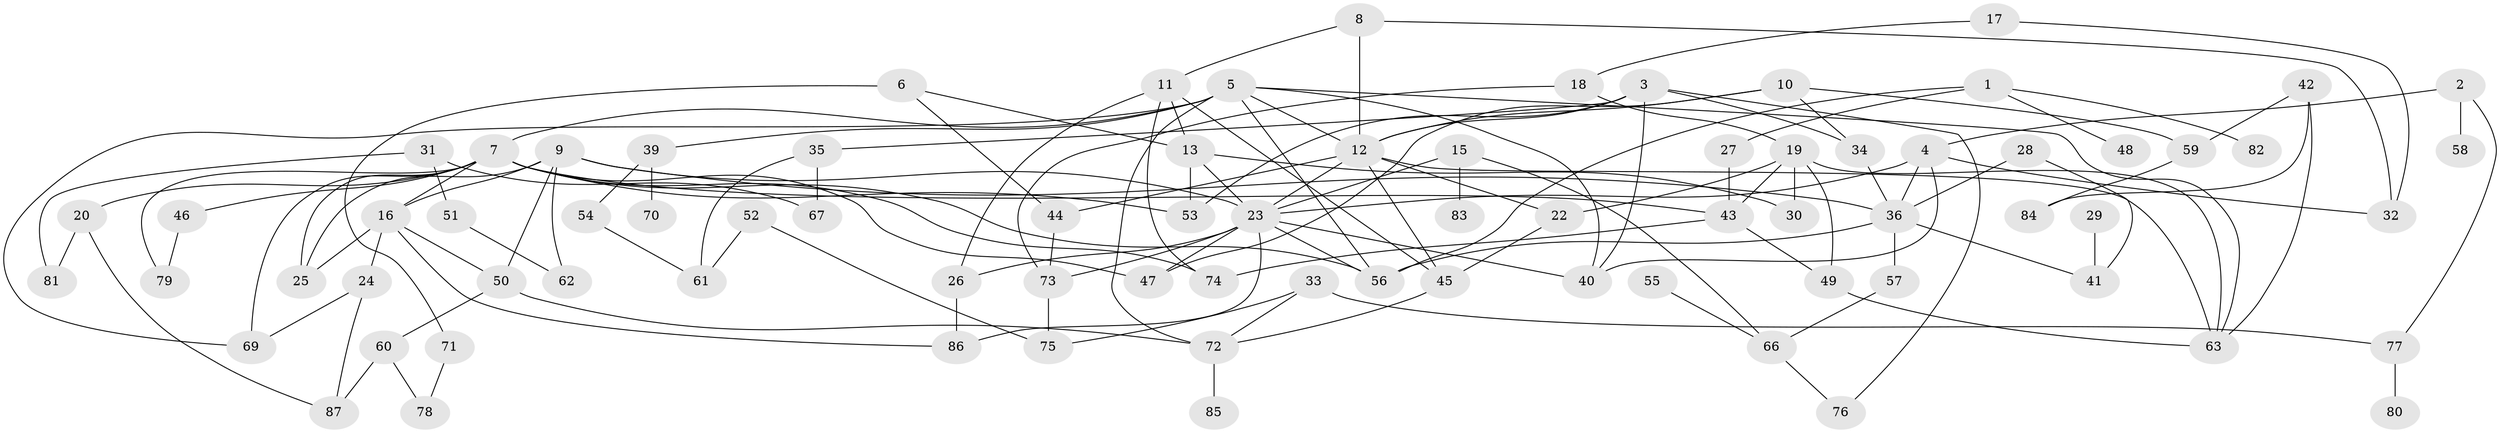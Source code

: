 // original degree distribution, {2: 0.2708333333333333, 3: 0.2708333333333333, 5: 0.0763888888888889, 4: 0.1388888888888889, 0: 0.04861111111111111, 1: 0.1527777777777778, 6: 0.013888888888888888, 7: 0.027777777777777776}
// Generated by graph-tools (version 1.1) at 2025/48/03/04/25 22:48:03]
// undirected, 80 vertices, 135 edges
graph export_dot {
  node [color=gray90,style=filled];
  1;
  2;
  3;
  4;
  5;
  6;
  7;
  8;
  9;
  10;
  11;
  12;
  13;
  15;
  16;
  17;
  18;
  19;
  20;
  22;
  23;
  24;
  25;
  26;
  27;
  28;
  29;
  30;
  31;
  32;
  33;
  34;
  35;
  36;
  39;
  40;
  41;
  42;
  43;
  44;
  45;
  46;
  47;
  48;
  49;
  50;
  51;
  52;
  53;
  54;
  55;
  56;
  57;
  58;
  59;
  60;
  61;
  62;
  63;
  66;
  67;
  69;
  70;
  71;
  72;
  73;
  74;
  75;
  76;
  77;
  78;
  79;
  80;
  81;
  82;
  83;
  84;
  85;
  86;
  87;
  1 -- 27 [weight=1.0];
  1 -- 48 [weight=1.0];
  1 -- 56 [weight=1.0];
  1 -- 82 [weight=1.0];
  2 -- 4 [weight=1.0];
  2 -- 58 [weight=1.0];
  2 -- 77 [weight=1.0];
  3 -- 12 [weight=1.0];
  3 -- 34 [weight=1.0];
  3 -- 35 [weight=1.0];
  3 -- 40 [weight=1.0];
  3 -- 53 [weight=1.0];
  3 -- 76 [weight=1.0];
  4 -- 23 [weight=1.0];
  4 -- 32 [weight=1.0];
  4 -- 36 [weight=1.0];
  4 -- 40 [weight=1.0];
  5 -- 7 [weight=2.0];
  5 -- 12 [weight=1.0];
  5 -- 39 [weight=1.0];
  5 -- 40 [weight=1.0];
  5 -- 56 [weight=1.0];
  5 -- 63 [weight=1.0];
  5 -- 69 [weight=1.0];
  5 -- 72 [weight=1.0];
  6 -- 13 [weight=1.0];
  6 -- 44 [weight=1.0];
  6 -- 71 [weight=1.0];
  7 -- 16 [weight=1.0];
  7 -- 20 [weight=1.0];
  7 -- 25 [weight=1.0];
  7 -- 43 [weight=1.0];
  7 -- 46 [weight=1.0];
  7 -- 47 [weight=1.0];
  7 -- 53 [weight=1.0];
  7 -- 56 [weight=1.0];
  7 -- 69 [weight=1.0];
  7 -- 74 [weight=1.0];
  7 -- 79 [weight=1.0];
  8 -- 11 [weight=1.0];
  8 -- 12 [weight=1.0];
  8 -- 32 [weight=1.0];
  9 -- 16 [weight=1.0];
  9 -- 23 [weight=1.0];
  9 -- 25 [weight=1.0];
  9 -- 36 [weight=1.0];
  9 -- 50 [weight=1.0];
  9 -- 62 [weight=1.0];
  10 -- 12 [weight=1.0];
  10 -- 34 [weight=1.0];
  10 -- 47 [weight=1.0];
  10 -- 59 [weight=1.0];
  11 -- 13 [weight=1.0];
  11 -- 26 [weight=1.0];
  11 -- 45 [weight=1.0];
  11 -- 74 [weight=1.0];
  12 -- 22 [weight=1.0];
  12 -- 23 [weight=1.0];
  12 -- 44 [weight=1.0];
  12 -- 45 [weight=1.0];
  12 -- 63 [weight=1.0];
  13 -- 23 [weight=1.0];
  13 -- 30 [weight=1.0];
  13 -- 53 [weight=1.0];
  15 -- 23 [weight=1.0];
  15 -- 66 [weight=1.0];
  15 -- 83 [weight=1.0];
  16 -- 24 [weight=1.0];
  16 -- 25 [weight=1.0];
  16 -- 50 [weight=1.0];
  16 -- 86 [weight=1.0];
  17 -- 18 [weight=1.0];
  17 -- 32 [weight=1.0];
  18 -- 19 [weight=1.0];
  18 -- 73 [weight=1.0];
  19 -- 22 [weight=1.0];
  19 -- 30 [weight=1.0];
  19 -- 43 [weight=1.0];
  19 -- 49 [weight=1.0];
  19 -- 63 [weight=1.0];
  20 -- 81 [weight=1.0];
  20 -- 87 [weight=1.0];
  22 -- 45 [weight=1.0];
  23 -- 26 [weight=1.0];
  23 -- 40 [weight=1.0];
  23 -- 47 [weight=1.0];
  23 -- 56 [weight=1.0];
  23 -- 73 [weight=1.0];
  23 -- 86 [weight=1.0];
  24 -- 69 [weight=1.0];
  24 -- 87 [weight=1.0];
  26 -- 86 [weight=1.0];
  27 -- 43 [weight=1.0];
  28 -- 36 [weight=1.0];
  28 -- 41 [weight=1.0];
  29 -- 41 [weight=1.0];
  31 -- 51 [weight=1.0];
  31 -- 67 [weight=1.0];
  31 -- 81 [weight=1.0];
  33 -- 72 [weight=1.0];
  33 -- 75 [weight=1.0];
  33 -- 77 [weight=1.0];
  34 -- 36 [weight=1.0];
  35 -- 61 [weight=1.0];
  35 -- 67 [weight=1.0];
  36 -- 41 [weight=1.0];
  36 -- 56 [weight=1.0];
  36 -- 57 [weight=1.0];
  39 -- 54 [weight=1.0];
  39 -- 70 [weight=1.0];
  42 -- 59 [weight=1.0];
  42 -- 63 [weight=1.0];
  42 -- 84 [weight=1.0];
  43 -- 49 [weight=1.0];
  43 -- 74 [weight=1.0];
  44 -- 73 [weight=1.0];
  45 -- 72 [weight=1.0];
  46 -- 79 [weight=1.0];
  49 -- 63 [weight=1.0];
  50 -- 60 [weight=1.0];
  50 -- 72 [weight=1.0];
  51 -- 62 [weight=1.0];
  52 -- 61 [weight=1.0];
  52 -- 75 [weight=1.0];
  54 -- 61 [weight=1.0];
  55 -- 66 [weight=1.0];
  57 -- 66 [weight=1.0];
  59 -- 84 [weight=1.0];
  60 -- 78 [weight=1.0];
  60 -- 87 [weight=1.0];
  66 -- 76 [weight=1.0];
  71 -- 78 [weight=1.0];
  72 -- 85 [weight=1.0];
  73 -- 75 [weight=1.0];
  77 -- 80 [weight=1.0];
}
